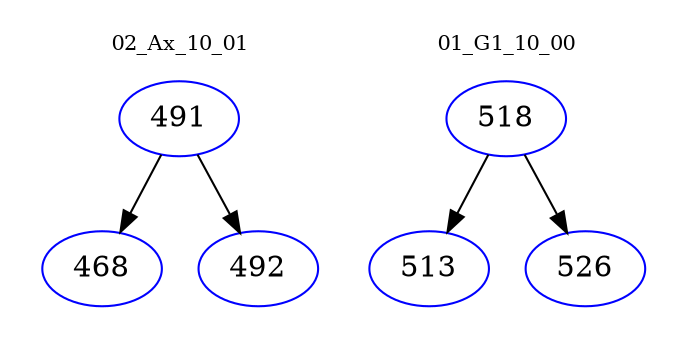 digraph{
subgraph cluster_0 {
color = white
label = "02_Ax_10_01";
fontsize=10;
T0_491 [label="491", color="blue"]
T0_491 -> T0_468 [color="black"]
T0_468 [label="468", color="blue"]
T0_491 -> T0_492 [color="black"]
T0_492 [label="492", color="blue"]
}
subgraph cluster_1 {
color = white
label = "01_G1_10_00";
fontsize=10;
T1_518 [label="518", color="blue"]
T1_518 -> T1_513 [color="black"]
T1_513 [label="513", color="blue"]
T1_518 -> T1_526 [color="black"]
T1_526 [label="526", color="blue"]
}
}

